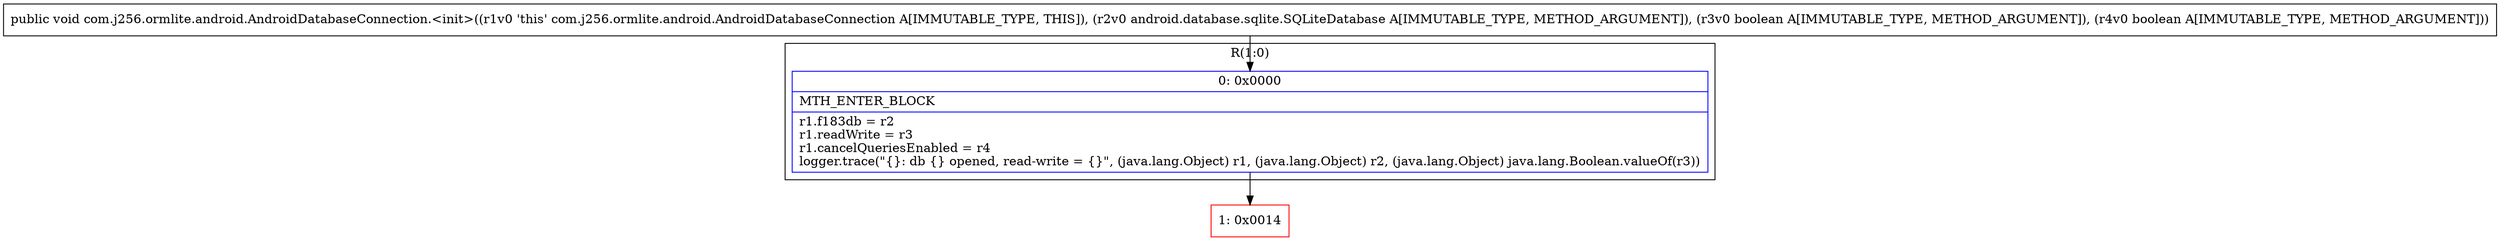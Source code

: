 digraph "CFG forcom.j256.ormlite.android.AndroidDatabaseConnection.\<init\>(Landroid\/database\/sqlite\/SQLiteDatabase;ZZ)V" {
subgraph cluster_Region_1422364662 {
label = "R(1:0)";
node [shape=record,color=blue];
Node_0 [shape=record,label="{0\:\ 0x0000|MTH_ENTER_BLOCK\l|r1.f183db = r2\lr1.readWrite = r3\lr1.cancelQueriesEnabled = r4\llogger.trace(\"\{\}: db \{\} opened, read\-write = \{\}\", (java.lang.Object) r1, (java.lang.Object) r2, (java.lang.Object) java.lang.Boolean.valueOf(r3))\l}"];
}
Node_1 [shape=record,color=red,label="{1\:\ 0x0014}"];
MethodNode[shape=record,label="{public void com.j256.ormlite.android.AndroidDatabaseConnection.\<init\>((r1v0 'this' com.j256.ormlite.android.AndroidDatabaseConnection A[IMMUTABLE_TYPE, THIS]), (r2v0 android.database.sqlite.SQLiteDatabase A[IMMUTABLE_TYPE, METHOD_ARGUMENT]), (r3v0 boolean A[IMMUTABLE_TYPE, METHOD_ARGUMENT]), (r4v0 boolean A[IMMUTABLE_TYPE, METHOD_ARGUMENT])) }"];
MethodNode -> Node_0;
Node_0 -> Node_1;
}

